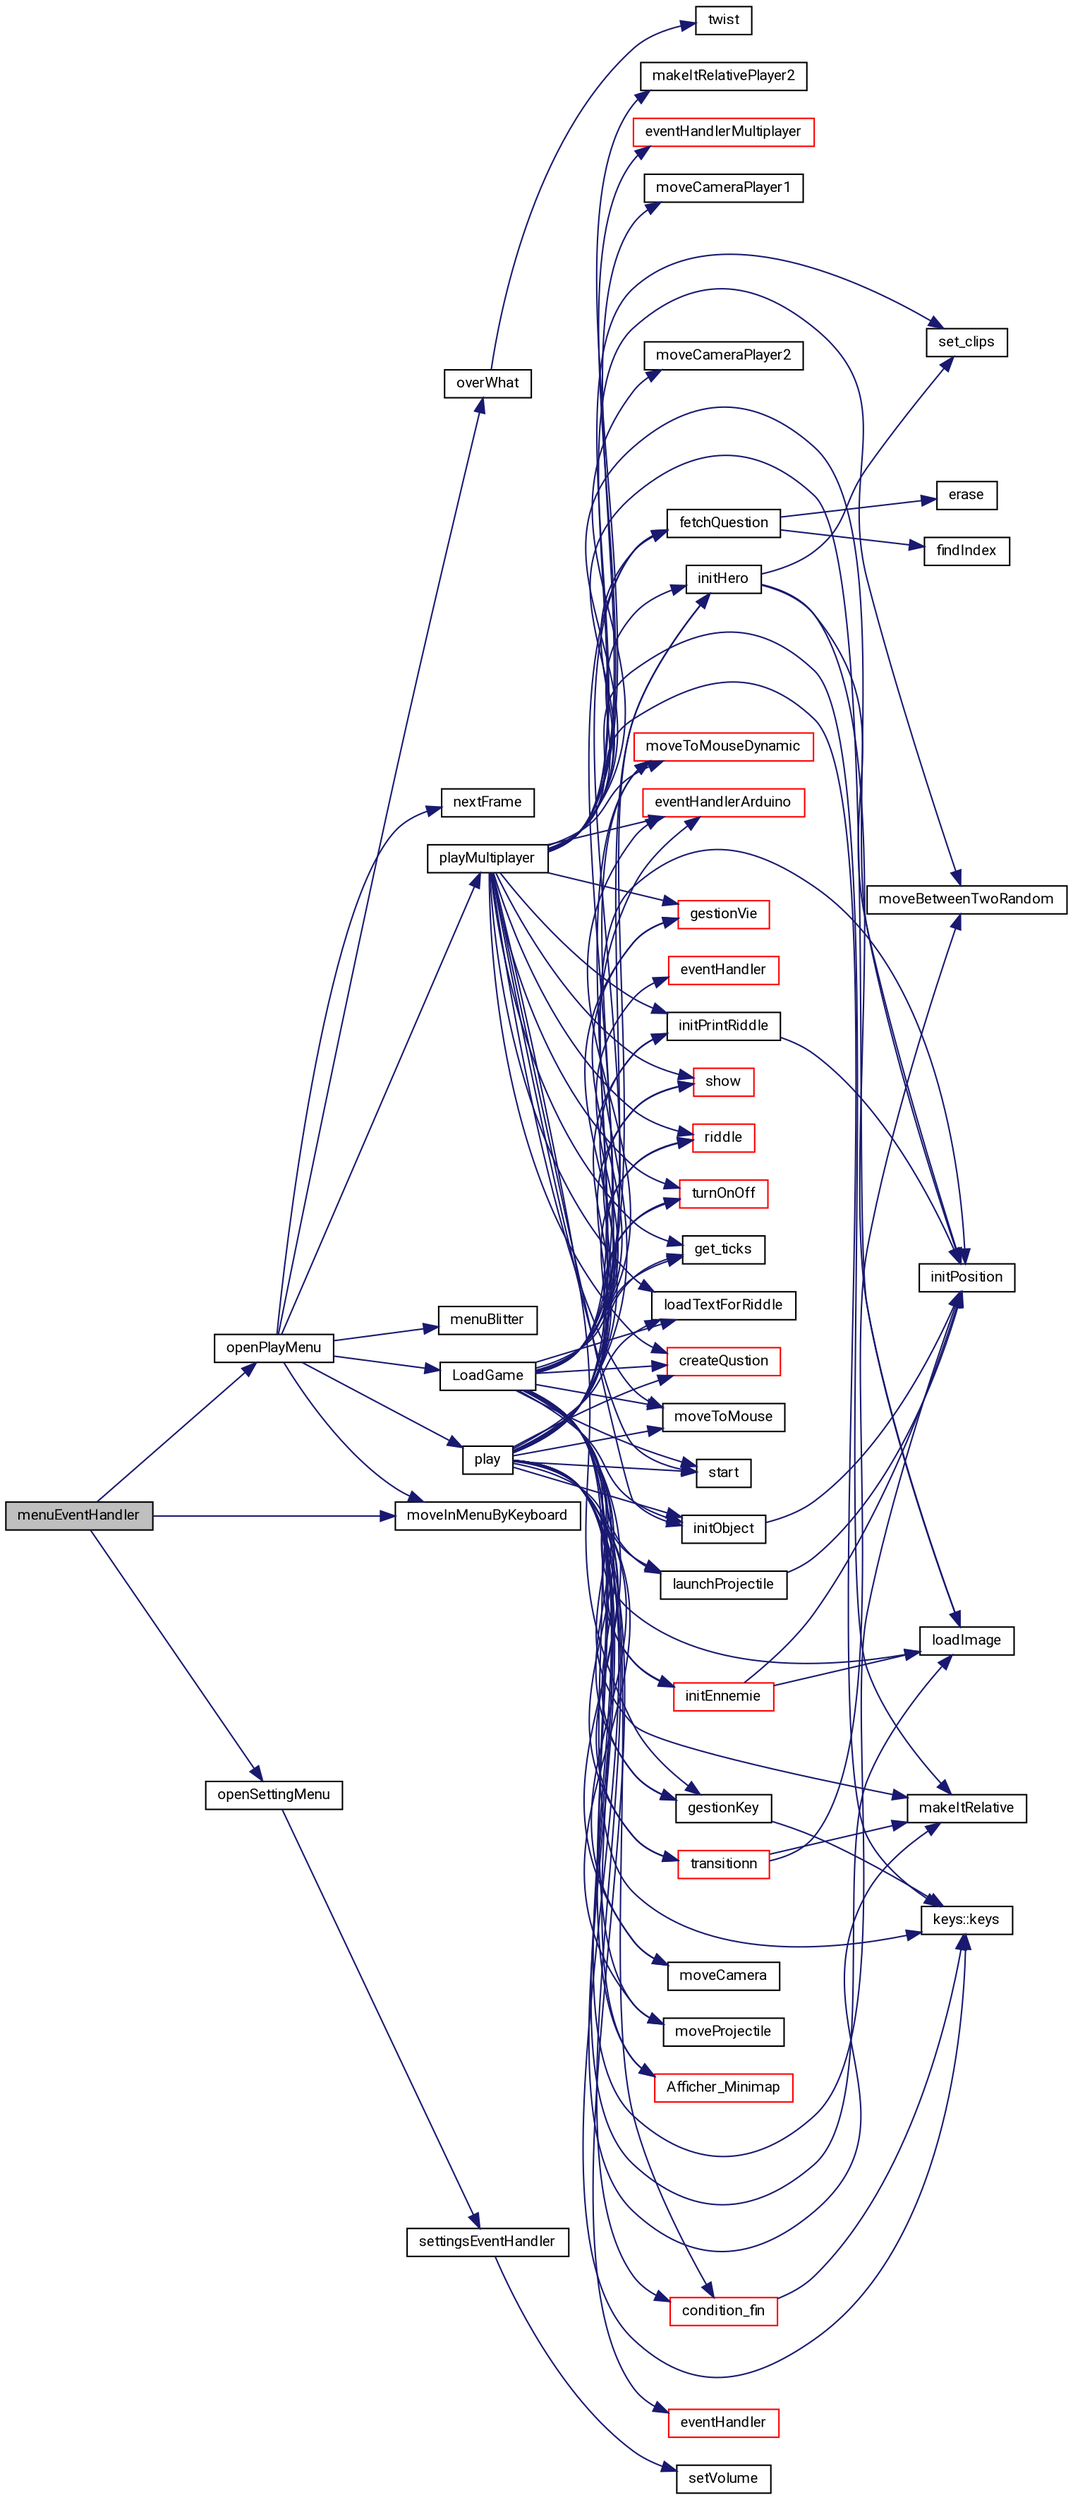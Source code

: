 digraph "menuEventHandler"
{
 // LATEX_PDF_SIZE
  edge [fontname="Roboto",fontsize="10",labelfontname="Roboto",labelfontsize="10"];
  node [fontname="Roboto",fontsize="10",shape=record];
  rankdir="LR";
  Node10 [label="menuEventHandler",height=0.2,width=0.4,color="black", fillcolor="grey75", style="filled", fontcolor="black",tooltip=" "];
  Node10 -> Node11 [color="midnightblue",fontsize="10",style="solid",fontname="Roboto"];
  Node11 [label="openPlayMenu",height=0.2,width=0.4,color="black", fillcolor="white", style="filled",URL="$SDL__Game__Funcs_8c.html#a61c31102f6b34e46e97373cc417e2d42",tooltip=" "];
  Node11 -> Node12 [color="midnightblue",fontsize="10",style="solid",fontname="Roboto"];
  Node12 [label="playMultiplayer",height=0.2,width=0.4,color="black", fillcolor="white", style="filled",URL="$SDL__multiplayer_8c.html#acdec1d407d5934d4ccff3806f46ba79a",tooltip=" "];
  Node12 -> Node13 [color="midnightblue",fontsize="10",style="solid",fontname="Roboto"];
  Node13 [label="initPosition",height=0.2,width=0.4,color="black", fillcolor="white", style="filled",URL="$SDL__Init_8c.html#aacba2767ef1793cfcf9d9cfba91a62e7",tooltip=" "];
  Node12 -> Node14 [color="midnightblue",fontsize="10",style="solid",fontname="Roboto"];
  Node14 [label="keys::keys",height=0.2,width=0.4,color="black", fillcolor="white", style="filled",URL="$structkeys.html#a7559bc5bb2d0727a0be1ce90578d1052",tooltip=" "];
  Node12 -> Node15 [color="midnightblue",fontsize="10",style="solid",fontname="Roboto"];
  Node15 [label="set_clips",height=0.2,width=0.4,color="black", fillcolor="white", style="filled",URL="$SDL__animation_8c.html#a77f54ee083e4f28c4176cf9602603964",tooltip=" "];
  Node12 -> Node16 [color="midnightblue",fontsize="10",style="solid",fontname="Roboto"];
  Node16 [label="initHero",height=0.2,width=0.4,color="black", fillcolor="white", style="filled",URL="$SDL__Init_8c.html#a537870b91a0bcb420da19fa92a506311",tooltip=" "];
  Node16 -> Node17 [color="midnightblue",fontsize="10",style="solid",fontname="Roboto"];
  Node17 [label="loadImage",height=0.2,width=0.4,color="black", fillcolor="white", style="filled",URL="$SDL__Init_8c.html#a2ab4a75877abd9b57b1867af16899f30",tooltip=" "];
  Node16 -> Node15 [color="midnightblue",fontsize="10",style="solid",fontname="Roboto"];
  Node16 -> Node13 [color="midnightblue",fontsize="10",style="solid",fontname="Roboto"];
  Node12 -> Node18 [color="midnightblue",fontsize="10",style="solid",fontname="Roboto"];
  Node18 [label="initObject",height=0.2,width=0.4,color="black", fillcolor="white", style="filled",URL="$SDL__Init_8c.html#a8a5afe773164b262326832d98dc6104c",tooltip=" "];
  Node18 -> Node13 [color="midnightblue",fontsize="10",style="solid",fontname="Roboto"];
  Node12 -> Node19 [color="midnightblue",fontsize="10",style="solid",fontname="Roboto"];
  Node19 [label="fetchQuestion",height=0.2,width=0.4,color="black", fillcolor="white", style="filled",URL="$SDL__enigme_8c.html#a39c76700dff530c844926f769b9e5e2f",tooltip=" "];
  Node19 -> Node20 [color="midnightblue",fontsize="10",style="solid",fontname="Roboto"];
  Node20 [label="findIndex",height=0.2,width=0.4,color="black", fillcolor="white", style="filled",URL="$SDL__enigme_8c.html#a4143c32173f2ea6e72c73342b2fbd75f",tooltip=" "];
  Node19 -> Node21 [color="midnightblue",fontsize="10",style="solid",fontname="Roboto"];
  Node21 [label="erase",height=0.2,width=0.4,color="black", fillcolor="white", style="filled",URL="$SDL__enigme_8c.html#a2e157e71610302b772cc5231a54866dd",tooltip=" "];
  Node12 -> Node22 [color="midnightblue",fontsize="10",style="solid",fontname="Roboto"];
  Node22 [label="loadTextForRiddle",height=0.2,width=0.4,color="black", fillcolor="white", style="filled",URL="$SDL__Init_8c.html#a6b45aea4a0ac66457461752d48769da0",tooltip=" "];
  Node12 -> Node17 [color="midnightblue",fontsize="10",style="solid",fontname="Roboto"];
  Node12 -> Node23 [color="midnightblue",fontsize="10",style="solid",fontname="Roboto"];
  Node23 [label="initPrintRiddle",height=0.2,width=0.4,color="black", fillcolor="white", style="filled",URL="$SDL__Init_8c.html#a24db4a5a8e8fd689b3c7e195c8895548",tooltip=" "];
  Node23 -> Node13 [color="midnightblue",fontsize="10",style="solid",fontname="Roboto"];
  Node12 -> Node24 [color="midnightblue",fontsize="10",style="solid",fontname="Roboto"];
  Node24 [label="createQustion",height=0.2,width=0.4,color="red", fillcolor="white", style="filled",URL="$SDL__enigme_8c.html#a366df1c03f8c6ca9f110a8d71af474c8",tooltip=" "];
  Node12 -> Node27 [color="midnightblue",fontsize="10",style="solid",fontname="Roboto"];
  Node27 [label="moveToMouse",height=0.2,width=0.4,color="black", fillcolor="white", style="filled",URL="$SDL__move_8c.html#af11bb29347265c4ba26ea25b7c64a20a",tooltip=" "];
  Node12 -> Node28 [color="midnightblue",fontsize="10",style="solid",fontname="Roboto"];
  Node28 [label="start",height=0.2,width=0.4,color="black", fillcolor="white", style="filled",URL="$SDL__animation_8c.html#ad6dbccd99321dabd7f2e29f652b523e6",tooltip=" "];
  Node12 -> Node29 [color="midnightblue",fontsize="10",style="solid",fontname="Roboto"];
  Node29 [label="eventHandlerArduino",height=0.2,width=0.4,color="red", fillcolor="white", style="filled",URL="$SDL__arduino_8c.html#abefc6906065c0c43ba99477e403e07d9",tooltip=" "];
  Node12 -> Node34 [color="midnightblue",fontsize="10",style="solid",fontname="Roboto"];
  Node34 [label="eventHandlerMultiplayer",height=0.2,width=0.4,color="red", fillcolor="white", style="filled",URL="$SDL__multiplayer_8c.html#a4a208945715a6c534f1eef8a8f38a896",tooltip=" "];
  Node12 -> Node35 [color="midnightblue",fontsize="10",style="solid",fontname="Roboto"];
  Node35 [label="moveToMouseDynamic",height=0.2,width=0.4,color="red", fillcolor="white", style="filled",URL="$SDL__move_8c.html#a3c40d057be41d3e6b3421eabce7a55c6",tooltip=" "];
  Node12 -> Node36 [color="midnightblue",fontsize="10",style="solid",fontname="Roboto"];
  Node36 [label="moveBetweenTwoRandom",height=0.2,width=0.4,color="black", fillcolor="white", style="filled",URL="$SDL__move_8c.html#a4e34bd1e8cd999c1e80b56a93ad36b25",tooltip=" "];
  Node12 -> Node37 [color="midnightblue",fontsize="10",style="solid",fontname="Roboto"];
  Node37 [label="moveCameraPlayer1",height=0.2,width=0.4,color="black", fillcolor="white", style="filled",URL="$SDL__scrolling_8c.html#af6aebb909a3152dfa7e36e9988490d9e",tooltip=" "];
  Node12 -> Node38 [color="midnightblue",fontsize="10",style="solid",fontname="Roboto"];
  Node38 [label="moveCameraPlayer2",height=0.2,width=0.4,color="black", fillcolor="white", style="filled",URL="$SDL__scrolling_8c.html#a6a2dd36438cbb546093c05391850a16c",tooltip=" "];
  Node12 -> Node39 [color="midnightblue",fontsize="10",style="solid",fontname="Roboto"];
  Node39 [label="gestionVie",height=0.2,width=0.4,color="red", fillcolor="white", style="filled",URL="$SDL__gestion_8c.html#a1f7aab104689e218a0055f424e317236",tooltip=" "];
  Node12 -> Node41 [color="midnightblue",fontsize="10",style="solid",fontname="Roboto"];
  Node41 [label="makeItRelative",height=0.2,width=0.4,color="black", fillcolor="white", style="filled",URL="$SDL__scrolling_8c.html#a195939235fc4e32206ff56a74081576f",tooltip=" "];
  Node12 -> Node42 [color="midnightblue",fontsize="10",style="solid",fontname="Roboto"];
  Node42 [label="makeItRelativePlayer2",height=0.2,width=0.4,color="black", fillcolor="white", style="filled",URL="$SDL__scrolling_8c.html#aebf118c24504b22011ac7f04feef5940",tooltip=" "];
  Node12 -> Node43 [color="midnightblue",fontsize="10",style="solid",fontname="Roboto"];
  Node43 [label="show",height=0.2,width=0.4,color="red", fillcolor="white", style="filled",URL="$SDL__animation_8c.html#a51ec49799835d087b8e6f2d707c4d76d",tooltip=" "];
  Node12 -> Node45 [color="midnightblue",fontsize="10",style="solid",fontname="Roboto"];
  Node45 [label="riddle",height=0.2,width=0.4,color="red", fillcolor="white", style="filled",URL="$SDL__enigme_8c.html#a4b8fbab12a6932d122a2ebd9f3f4e7eb",tooltip=" "];
  Node12 -> Node48 [color="midnightblue",fontsize="10",style="solid",fontname="Roboto"];
  Node48 [label="turnOnOff",height=0.2,width=0.4,color="red", fillcolor="white", style="filled",URL="$SDL__arduino_8c.html#af921e7b2ce75aadfb16b2ce49424a589",tooltip=" "];
  Node12 -> Node50 [color="midnightblue",fontsize="10",style="solid",fontname="Roboto"];
  Node50 [label="gestionKey",height=0.2,width=0.4,color="black", fillcolor="white", style="filled",URL="$SDL__gestion_8c.html#a7f4b12a80d06588ae6728b122b888a58",tooltip=" "];
  Node50 -> Node14 [color="midnightblue",fontsize="10",style="solid",fontname="Roboto"];
  Node12 -> Node51 [color="midnightblue",fontsize="10",style="solid",fontname="Roboto"];
  Node51 [label="get_ticks",height=0.2,width=0.4,color="black", fillcolor="white", style="filled",URL="$SDL__animation_8c.html#aa3e2cb9730547c3f0e2aa7f8d4aa451c",tooltip=" "];
  Node11 -> Node52 [color="midnightblue",fontsize="10",style="solid",fontname="Roboto"];
  Node52 [label="LoadGame",height=0.2,width=0.4,color="black", fillcolor="white", style="filled",URL="$SDL__savegame_8c.html#a6806b4b0f276136776dee9837e60f994",tooltip=" "];
  Node52 -> Node13 [color="midnightblue",fontsize="10",style="solid",fontname="Roboto"];
  Node52 -> Node14 [color="midnightblue",fontsize="10",style="solid",fontname="Roboto"];
  Node52 -> Node53 [color="midnightblue",fontsize="10",style="solid",fontname="Roboto"];
  Node53 [label="initEnnemie",height=0.2,width=0.4,color="red", fillcolor="white", style="filled",URL="$SDL__Init_8c.html#aebec659dbc0fced3e684a805336a2e0b",tooltip=" "];
  Node53 -> Node17 [color="midnightblue",fontsize="10",style="solid",fontname="Roboto"];
  Node53 -> Node13 [color="midnightblue",fontsize="10",style="solid",fontname="Roboto"];
  Node52 -> Node17 [color="midnightblue",fontsize="10",style="solid",fontname="Roboto"];
  Node52 -> Node55 [color="midnightblue",fontsize="10",style="solid",fontname="Roboto"];
  Node55 [label="launchProjectile",height=0.2,width=0.4,color="black", fillcolor="white", style="filled",URL="$SDL__atack_8c.html#a157a13978cfd9686349c6f433bfdaa9d",tooltip=" "];
  Node55 -> Node13 [color="midnightblue",fontsize="10",style="solid",fontname="Roboto"];
  Node52 -> Node16 [color="midnightblue",fontsize="10",style="solid",fontname="Roboto"];
  Node52 -> Node18 [color="midnightblue",fontsize="10",style="solid",fontname="Roboto"];
  Node52 -> Node19 [color="midnightblue",fontsize="10",style="solid",fontname="Roboto"];
  Node52 -> Node22 [color="midnightblue",fontsize="10",style="solid",fontname="Roboto"];
  Node52 -> Node23 [color="midnightblue",fontsize="10",style="solid",fontname="Roboto"];
  Node52 -> Node24 [color="midnightblue",fontsize="10",style="solid",fontname="Roboto"];
  Node52 -> Node28 [color="midnightblue",fontsize="10",style="solid",fontname="Roboto"];
  Node52 -> Node29 [color="midnightblue",fontsize="10",style="solid",fontname="Roboto"];
  Node52 -> Node56 [color="midnightblue",fontsize="10",style="solid",fontname="Roboto"];
  Node56 [label="eventHandler",height=0.2,width=0.4,color="red", fillcolor="white", style="filled",URL="$SDL__Game_8h.html#a18035437e05820f7700f0f8b7ba3d66f",tooltip=" "];
  Node52 -> Node35 [color="midnightblue",fontsize="10",style="solid",fontname="Roboto"];
  Node52 -> Node60 [color="midnightblue",fontsize="10",style="solid",fontname="Roboto"];
  Node60 [label="moveCamera",height=0.2,width=0.4,color="black", fillcolor="white", style="filled",URL="$SDL__scrolling_8c.html#a81e7c3cd7d9dd56092d60b5e7d550cf9",tooltip=" "];
  Node52 -> Node39 [color="midnightblue",fontsize="10",style="solid",fontname="Roboto"];
  Node52 -> Node41 [color="midnightblue",fontsize="10",style="solid",fontname="Roboto"];
  Node52 -> Node61 [color="midnightblue",fontsize="10",style="solid",fontname="Roboto"];
  Node61 [label="moveProjectile",height=0.2,width=0.4,color="black", fillcolor="white", style="filled",URL="$SDL__atack_8c.html#a09c33b9a7e9b73d64bc59267444df73e",tooltip=" "];
  Node52 -> Node62 [color="midnightblue",fontsize="10",style="solid",fontname="Roboto"];
  Node62 [label="Afficher_Minimap",height=0.2,width=0.4,color="red", fillcolor="white", style="filled",URL="$minimap_8c.html#a7239e0e62ed038a627cbbe6a94f43b8a",tooltip=" "];
  Node52 -> Node64 [color="midnightblue",fontsize="10",style="solid",fontname="Roboto"];
  Node64 [label="transitionn",height=0.2,width=0.4,color="red", fillcolor="white", style="filled",URL="$AI_8c.html#a0736f04af26a6b01f31a20ec2bb0adf2",tooltip=" "];
  Node64 -> Node36 [color="midnightblue",fontsize="10",style="solid",fontname="Roboto"];
  Node64 -> Node41 [color="midnightblue",fontsize="10",style="solid",fontname="Roboto"];
  Node52 -> Node43 [color="midnightblue",fontsize="10",style="solid",fontname="Roboto"];
  Node52 -> Node45 [color="midnightblue",fontsize="10",style="solid",fontname="Roboto"];
  Node52 -> Node48 [color="midnightblue",fontsize="10",style="solid",fontname="Roboto"];
  Node52 -> Node50 [color="midnightblue",fontsize="10",style="solid",fontname="Roboto"];
  Node52 -> Node27 [color="midnightblue",fontsize="10",style="solid",fontname="Roboto"];
  Node52 -> Node51 [color="midnightblue",fontsize="10",style="solid",fontname="Roboto"];
  Node52 -> Node67 [color="midnightblue",fontsize="10",style="solid",fontname="Roboto"];
  Node67 [label="condition_fin",height=0.2,width=0.4,color="red", fillcolor="white", style="filled",URL="$SDL__condition_8c.html#a85601c54689c06249f3abe5b0f3ee522",tooltip=" "];
  Node67 -> Node14 [color="midnightblue",fontsize="10",style="solid",fontname="Roboto"];
  Node11 -> Node69 [color="midnightblue",fontsize="10",style="solid",fontname="Roboto"];
  Node69 [label="nextFrame",height=0.2,width=0.4,color="black", fillcolor="white", style="filled",URL="$SDL__Init_8c.html#ab9c3e21cec256bd230c50af3a31b8d04",tooltip=" "];
  Node11 -> Node70 [color="midnightblue",fontsize="10",style="solid",fontname="Roboto"];
  Node70 [label="moveInMenuByKeyboard",height=0.2,width=0.4,color="black", fillcolor="white", style="filled",URL="$SDL__Game__Funcs_8c.html#abb7d818f056c1225238351459f3b00af",tooltip=" "];
  Node11 -> Node71 [color="midnightblue",fontsize="10",style="solid",fontname="Roboto"];
  Node71 [label="play",height=0.2,width=0.4,color="black", fillcolor="white", style="filled",URL="$SDL__Game__Funcs_8c.html#a440e6575323c8ce399149d2819fe1a2a",tooltip=" "];
  Node71 -> Node13 [color="midnightblue",fontsize="10",style="solid",fontname="Roboto"];
  Node71 -> Node14 [color="midnightblue",fontsize="10",style="solid",fontname="Roboto"];
  Node71 -> Node53 [color="midnightblue",fontsize="10",style="solid",fontname="Roboto"];
  Node71 -> Node17 [color="midnightblue",fontsize="10",style="solid",fontname="Roboto"];
  Node71 -> Node55 [color="midnightblue",fontsize="10",style="solid",fontname="Roboto"];
  Node71 -> Node16 [color="midnightblue",fontsize="10",style="solid",fontname="Roboto"];
  Node71 -> Node18 [color="midnightblue",fontsize="10",style="solid",fontname="Roboto"];
  Node71 -> Node19 [color="midnightblue",fontsize="10",style="solid",fontname="Roboto"];
  Node71 -> Node22 [color="midnightblue",fontsize="10",style="solid",fontname="Roboto"];
  Node71 -> Node23 [color="midnightblue",fontsize="10",style="solid",fontname="Roboto"];
  Node71 -> Node24 [color="midnightblue",fontsize="10",style="solid",fontname="Roboto"];
  Node71 -> Node27 [color="midnightblue",fontsize="10",style="solid",fontname="Roboto"];
  Node71 -> Node28 [color="midnightblue",fontsize="10",style="solid",fontname="Roboto"];
  Node71 -> Node29 [color="midnightblue",fontsize="10",style="solid",fontname="Roboto"];
  Node71 -> Node72 [color="midnightblue",fontsize="10",style="solid",fontname="Roboto"];
  Node72 [label="eventHandler",height=0.2,width=0.4,color="red", fillcolor="white", style="filled",URL="$SDL__Game__Funcs_8c.html#a18035437e05820f7700f0f8b7ba3d66f",tooltip=" "];
  Node71 -> Node35 [color="midnightblue",fontsize="10",style="solid",fontname="Roboto"];
  Node71 -> Node60 [color="midnightblue",fontsize="10",style="solid",fontname="Roboto"];
  Node71 -> Node39 [color="midnightblue",fontsize="10",style="solid",fontname="Roboto"];
  Node71 -> Node41 [color="midnightblue",fontsize="10",style="solid",fontname="Roboto"];
  Node71 -> Node61 [color="midnightblue",fontsize="10",style="solid",fontname="Roboto"];
  Node71 -> Node62 [color="midnightblue",fontsize="10",style="solid",fontname="Roboto"];
  Node71 -> Node64 [color="midnightblue",fontsize="10",style="solid",fontname="Roboto"];
  Node71 -> Node43 [color="midnightblue",fontsize="10",style="solid",fontname="Roboto"];
  Node71 -> Node45 [color="midnightblue",fontsize="10",style="solid",fontname="Roboto"];
  Node71 -> Node48 [color="midnightblue",fontsize="10",style="solid",fontname="Roboto"];
  Node71 -> Node50 [color="midnightblue",fontsize="10",style="solid",fontname="Roboto"];
  Node71 -> Node51 [color="midnightblue",fontsize="10",style="solid",fontname="Roboto"];
  Node71 -> Node67 [color="midnightblue",fontsize="10",style="solid",fontname="Roboto"];
  Node11 -> Node73 [color="midnightblue",fontsize="10",style="solid",fontname="Roboto"];
  Node73 [label="overWhat",height=0.2,width=0.4,color="black", fillcolor="white", style="filled",URL="$SDL__Game__Funcs_8c.html#a4eada93f766d4bf4776fd5a501a60404",tooltip=" "];
  Node73 -> Node74 [color="midnightblue",fontsize="10",style="solid",fontname="Roboto"];
  Node74 [label="twist",height=0.2,width=0.4,color="black", fillcolor="white", style="filled",URL="$SDL__Game__Funcs_8c.html#a04650a18e406952388193902adbf476f",tooltip=" "];
  Node11 -> Node75 [color="midnightblue",fontsize="10",style="solid",fontname="Roboto"];
  Node75 [label="menuBlitter",height=0.2,width=0.4,color="black", fillcolor="white", style="filled",URL="$SDL__Game__Funcs_8c.html#a553d43496bd0c6e9c6b82d0402fa115a",tooltip=" "];
  Node10 -> Node76 [color="midnightblue",fontsize="10",style="solid",fontname="Roboto"];
  Node76 [label="openSettingMenu",height=0.2,width=0.4,color="black", fillcolor="white", style="filled",URL="$SDL__Game__Funcs_8c.html#accbf7160c9661c47ebcbfb34d1f89028",tooltip=" "];
  Node76 -> Node77 [color="midnightblue",fontsize="10",style="solid",fontname="Roboto"];
  Node77 [label="settingsEventHandler",height=0.2,width=0.4,color="black", fillcolor="white", style="filled",URL="$SDL__Game__Funcs_8c.html#a98548f9b20e4e186f2d28213f6f8d61a",tooltip=" "];
  Node77 -> Node78 [color="midnightblue",fontsize="10",style="solid",fontname="Roboto"];
  Node78 [label="setVolume",height=0.2,width=0.4,color="black", fillcolor="white", style="filled",URL="$SDL__Game__Funcs_8c.html#a30fe22927d25800e7004a3cbc6ef9d65",tooltip=" "];
  Node10 -> Node70 [color="midnightblue",fontsize="10",style="solid",fontname="Roboto"];
}
